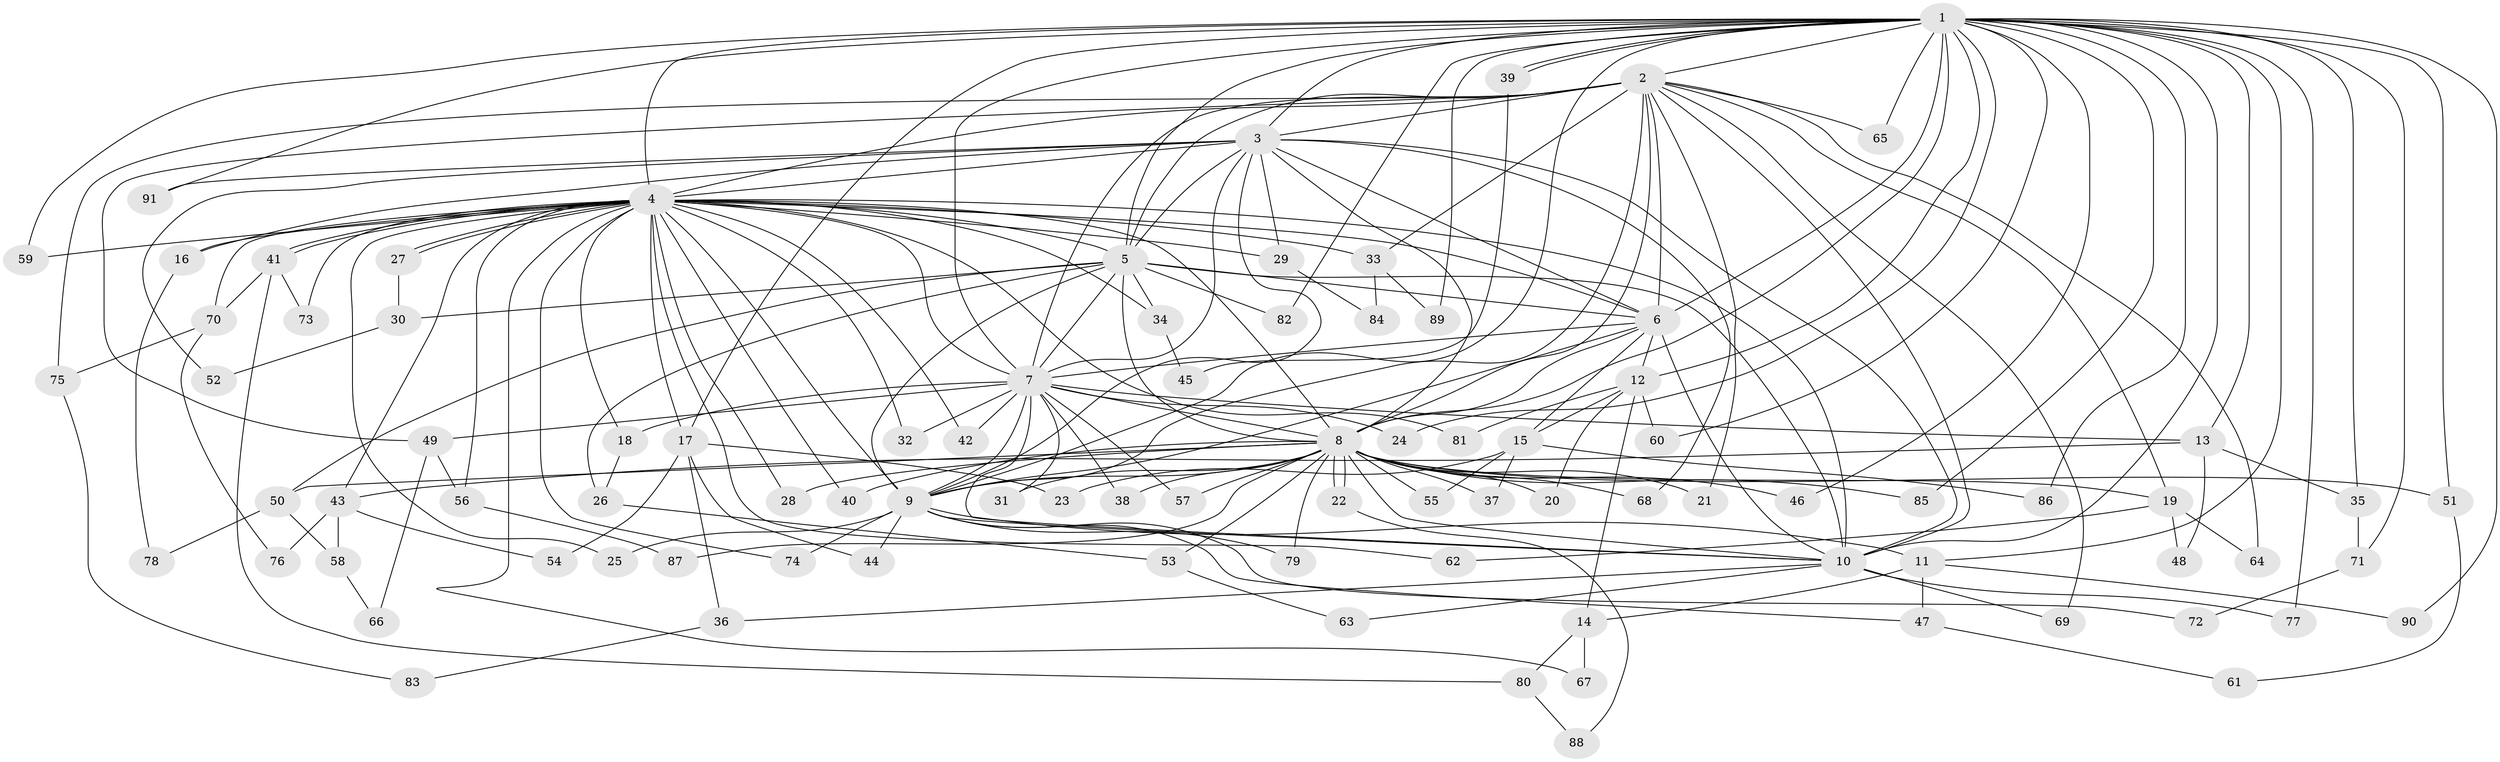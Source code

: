 // Generated by graph-tools (version 1.1) at 2025/14/03/09/25 04:14:06]
// undirected, 91 vertices, 207 edges
graph export_dot {
graph [start="1"]
  node [color=gray90,style=filled];
  1;
  2;
  3;
  4;
  5;
  6;
  7;
  8;
  9;
  10;
  11;
  12;
  13;
  14;
  15;
  16;
  17;
  18;
  19;
  20;
  21;
  22;
  23;
  24;
  25;
  26;
  27;
  28;
  29;
  30;
  31;
  32;
  33;
  34;
  35;
  36;
  37;
  38;
  39;
  40;
  41;
  42;
  43;
  44;
  45;
  46;
  47;
  48;
  49;
  50;
  51;
  52;
  53;
  54;
  55;
  56;
  57;
  58;
  59;
  60;
  61;
  62;
  63;
  64;
  65;
  66;
  67;
  68;
  69;
  70;
  71;
  72;
  73;
  74;
  75;
  76;
  77;
  78;
  79;
  80;
  81;
  82;
  83;
  84;
  85;
  86;
  87;
  88;
  89;
  90;
  91;
  1 -- 2;
  1 -- 3;
  1 -- 4;
  1 -- 5;
  1 -- 6;
  1 -- 7;
  1 -- 8;
  1 -- 9;
  1 -- 10;
  1 -- 11;
  1 -- 12;
  1 -- 13;
  1 -- 17;
  1 -- 24;
  1 -- 35;
  1 -- 39;
  1 -- 39;
  1 -- 46;
  1 -- 51;
  1 -- 59;
  1 -- 60;
  1 -- 65;
  1 -- 71;
  1 -- 77;
  1 -- 82;
  1 -- 85;
  1 -- 86;
  1 -- 89;
  1 -- 90;
  1 -- 91;
  2 -- 3;
  2 -- 4;
  2 -- 5;
  2 -- 6;
  2 -- 7;
  2 -- 8;
  2 -- 9;
  2 -- 10;
  2 -- 19;
  2 -- 21;
  2 -- 33;
  2 -- 49;
  2 -- 64;
  2 -- 65;
  2 -- 69;
  2 -- 75;
  3 -- 4;
  3 -- 5;
  3 -- 6;
  3 -- 7;
  3 -- 8;
  3 -- 9;
  3 -- 10;
  3 -- 16;
  3 -- 29;
  3 -- 52;
  3 -- 68;
  3 -- 91;
  4 -- 5;
  4 -- 6;
  4 -- 7;
  4 -- 8;
  4 -- 9;
  4 -- 10;
  4 -- 16;
  4 -- 17;
  4 -- 18;
  4 -- 25;
  4 -- 27;
  4 -- 27;
  4 -- 28;
  4 -- 29;
  4 -- 32;
  4 -- 33;
  4 -- 34;
  4 -- 40;
  4 -- 41;
  4 -- 41;
  4 -- 42;
  4 -- 43;
  4 -- 56;
  4 -- 59;
  4 -- 62;
  4 -- 67;
  4 -- 70;
  4 -- 73;
  4 -- 74;
  4 -- 81;
  5 -- 6;
  5 -- 7;
  5 -- 8;
  5 -- 9;
  5 -- 10;
  5 -- 26;
  5 -- 30;
  5 -- 34;
  5 -- 50;
  5 -- 82;
  6 -- 7;
  6 -- 8;
  6 -- 9;
  6 -- 10;
  6 -- 12;
  6 -- 15;
  7 -- 8;
  7 -- 9;
  7 -- 10;
  7 -- 13;
  7 -- 18;
  7 -- 24;
  7 -- 31;
  7 -- 32;
  7 -- 38;
  7 -- 42;
  7 -- 49;
  7 -- 57;
  8 -- 9;
  8 -- 10;
  8 -- 19;
  8 -- 20;
  8 -- 21;
  8 -- 22;
  8 -- 22;
  8 -- 28;
  8 -- 31;
  8 -- 37;
  8 -- 38;
  8 -- 40;
  8 -- 46;
  8 -- 50;
  8 -- 51;
  8 -- 53;
  8 -- 55;
  8 -- 57;
  8 -- 68;
  8 -- 79;
  8 -- 85;
  8 -- 87;
  9 -- 10;
  9 -- 11;
  9 -- 25;
  9 -- 44;
  9 -- 47;
  9 -- 72;
  9 -- 74;
  9 -- 79;
  10 -- 36;
  10 -- 63;
  10 -- 69;
  10 -- 77;
  11 -- 14;
  11 -- 47;
  11 -- 90;
  12 -- 14;
  12 -- 15;
  12 -- 20;
  12 -- 60;
  12 -- 81;
  13 -- 35;
  13 -- 43;
  13 -- 48;
  14 -- 67;
  14 -- 80;
  15 -- 23;
  15 -- 37;
  15 -- 55;
  15 -- 86;
  16 -- 78;
  17 -- 23;
  17 -- 36;
  17 -- 44;
  17 -- 54;
  18 -- 26;
  19 -- 48;
  19 -- 62;
  19 -- 64;
  22 -- 88;
  26 -- 53;
  27 -- 30;
  29 -- 84;
  30 -- 52;
  33 -- 84;
  33 -- 89;
  34 -- 45;
  35 -- 71;
  36 -- 83;
  39 -- 45;
  41 -- 70;
  41 -- 73;
  41 -- 80;
  43 -- 54;
  43 -- 58;
  43 -- 76;
  47 -- 61;
  49 -- 56;
  49 -- 66;
  50 -- 58;
  50 -- 78;
  51 -- 61;
  53 -- 63;
  56 -- 87;
  58 -- 66;
  70 -- 75;
  70 -- 76;
  71 -- 72;
  75 -- 83;
  80 -- 88;
}
